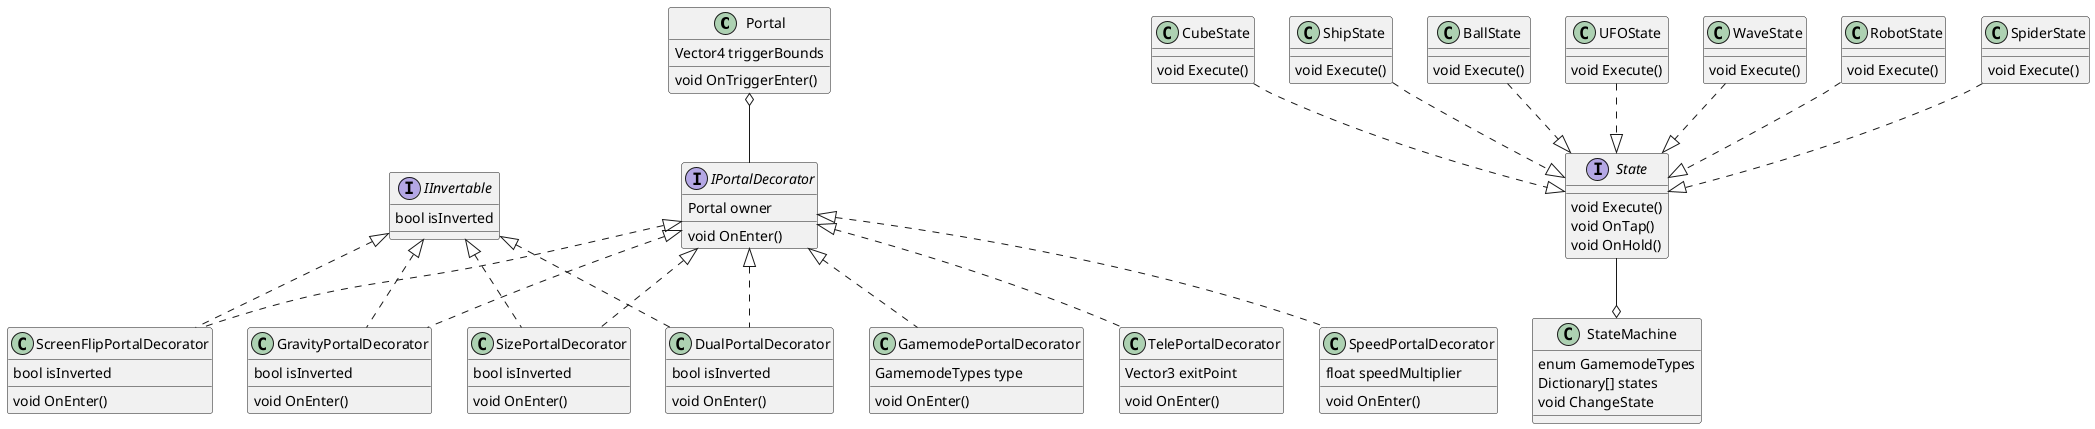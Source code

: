 @startuml Geometry Dash Hierarchy

' -- Leas section --
' Portals
class Portal
{
    Vector4 triggerBounds
    void OnTriggerEnter()
}
interface IPortalDecorator
{
    Portal owner
    void OnEnter()
}
Interface IInvertable
{
    bool isInverted
}

class GravityPortalDecorator
{
    bool isInverted
    void OnEnter()
}
class GamemodePortalDecorator
{
    GamemodeTypes type
    void OnEnter()
}
class SizePortalDecorator
{
    bool isInverted
    void OnEnter()
}
class DualPortalDecorator
{
    bool isInverted
    void OnEnter()
}
class TelePortalDecorator
{
    Vector3 exitPoint
    void OnEnter()
}
class ScreenFlipPortalDecorator
{
    bool isInverted
    void OnEnter()
}
class SpeedPortalDecorator
{
    float speedMultiplier
    void OnEnter()
}


' Decorators
Portal o-- IPortalDecorator
IPortalDecorator <|.. GravityPortalDecorator
IPortalDecorator <|.. GamemodePortalDecorator
IPortalDecorator <|.. SizePortalDecorator
IPortalDecorator <|.. DualPortalDecorator
IPortalDecorator <|.. TelePortalDecorator
IPortalDecorator <|.. ScreenFlipPortalDecorator
IPortalDecorator <|.. SpeedPortalDecorator

IInvertable <|.. GravityPortalDecorator
IInvertable <|.. SizePortalDecorator
IInvertable <|.. DualPortalDecorator
IInvertable <|.. ScreenFlipPortalDecorator

' <|-- Extension
' *-- Composition
' o-- Aggregation
' <|.. dotted line

' Dion's section, gamemodes  
interface State {
    void Execute()
    void OnTap()
    void OnHold()
}

class CubeState {
    void Execute()
}
class ShipState {
    void Execute()
}
class BallState {
    void Execute()
}
class UFOState {
    void Execute()
}
class WaveState {
    void Execute()
}
class RobotState {
    void Execute()
}
class SpiderState {
    void Execute()
}

class StateMachine {
    enum GamemodeTypes
    Dictionary[] states
    void ChangeState
}

' Connections 
CubeState ..|> State
ShipState ..|> State
BallState ..|> State
UFOState ..|> State
WaveState ..|> State
RobotState ..|> State
SpiderState ..|> State

State --o StateMachine
@enduml 
